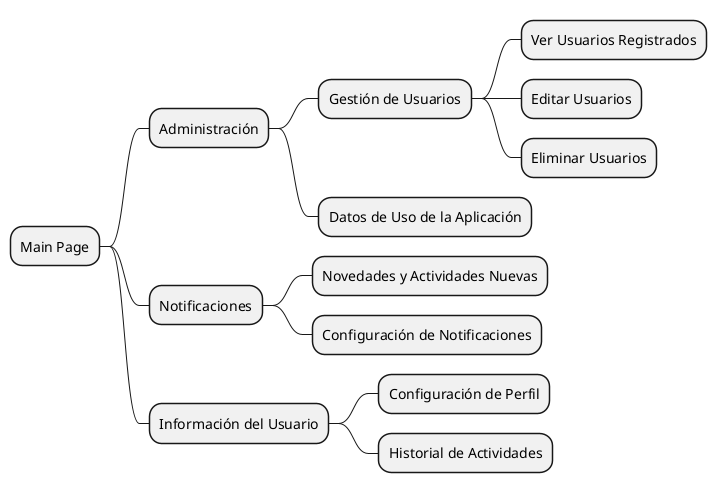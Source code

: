 @startmindmap
* Main Page
** Administración
*** Gestión de Usuarios
**** Ver Usuarios Registrados
**** Editar Usuarios
**** Eliminar Usuarios
*** Datos de Uso de la Aplicación
** Notificaciones
*** Novedades y Actividades Nuevas
*** Configuración de Notificaciones
** Información del Usuario
*** Configuración de Perfil
*** Historial de Actividades
@endmindmap